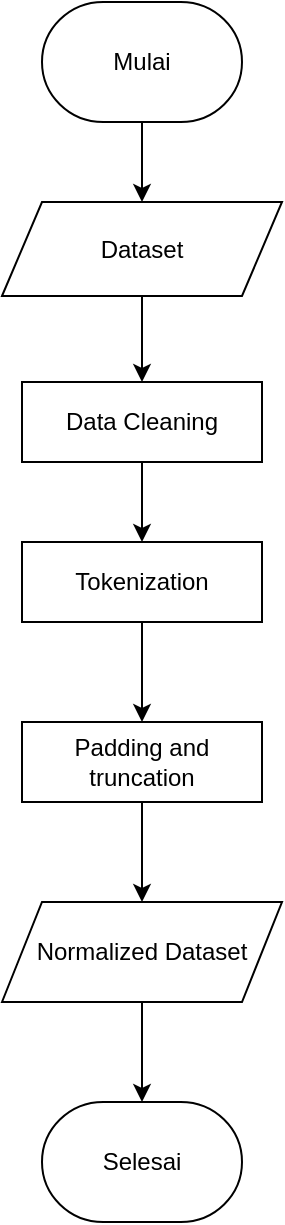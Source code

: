 <mxfile version="24.6.4" type="github">
  <diagram name="Page-1" id="6F5gO69ql-gFi3o_HPh0">
    <mxGraphModel dx="1690" dy="452" grid="1" gridSize="10" guides="1" tooltips="1" connect="1" arrows="1" fold="1" page="1" pageScale="1" pageWidth="850" pageHeight="1100" math="0" shadow="0">
      <root>
        <mxCell id="0" />
        <mxCell id="1" parent="0" />
        <mxCell id="WN4V7itdwWJBg9gGsL8r-2" value="Selesai" style="fixedSize=1;html=1;shape=mxgraph.flowchart.terminator;whiteSpace=wrap;" parent="1" vertex="1">
          <mxGeometry x="-690" y="740" width="100" height="60" as="geometry" />
        </mxCell>
        <mxCell id="nPtBshuYc2UyCf0H4S5G-3" value="" style="edgeStyle=orthogonalEdgeStyle;rounded=0;orthogonalLoop=1;jettySize=auto;html=1;" parent="1" source="WN4V7itdwWJBg9gGsL8r-3" target="WN4V7itdwWJBg9gGsL8r-4" edge="1">
          <mxGeometry relative="1" as="geometry" />
        </mxCell>
        <mxCell id="WN4V7itdwWJBg9gGsL8r-3" value="Da&lt;span style=&quot;color: rgba(0, 0, 0, 0); font-family: monospace; font-size: 0px; text-align: start; text-wrap: nowrap;&quot;&gt;%3CmxGraphModel%3E%3Croot%3E%3CmxCell%20id%3D%220%22%2F%3E%3CmxCell%20id%3D%221%22%20parent%3D%220%22%2F%3E%3CmxCell%20id%3D%222%22%20value%3D%22Selesai%22%20style%3D%22fixedSize%3D1%3Bhtml%3D1%3Bshape%3Dmxgraph.flowchart.terminator%3BwhiteSpace%3Dwrap%3B%22%20vertex%3D%221%22%20parent%3D%221%22%3E%3CmxGeometry%20x%3D%22-333%22%20y%3D%22135.5%22%20width%3D%22110%22%20height%3D%2263%22%20as%3D%22geometry%22%2F%3E%3C%2FmxCell%3E%3C%2Froot%3E%3C%2FmxGraphModel%3E&lt;/span&gt;ta Cleaning" style="rounded=0;whiteSpace=wrap;html=1;" parent="1" vertex="1">
          <mxGeometry x="-700" y="380" width="120" height="40" as="geometry" />
        </mxCell>
        <mxCell id="nPtBshuYc2UyCf0H4S5G-5" value="" style="edgeStyle=orthogonalEdgeStyle;rounded=0;orthogonalLoop=1;jettySize=auto;html=1;" parent="1" source="WN4V7itdwWJBg9gGsL8r-4" target="WN4V7itdwWJBg9gGsL8r-5" edge="1">
          <mxGeometry relative="1" as="geometry" />
        </mxCell>
        <mxCell id="WN4V7itdwWJBg9gGsL8r-4" value="Tokenization" style="rounded=0;whiteSpace=wrap;html=1;" parent="1" vertex="1">
          <mxGeometry x="-700" y="460" width="120" height="40" as="geometry" />
        </mxCell>
        <mxCell id="XoeJgvms6MQNlvGPQvPQ-1" value="" style="edgeStyle=orthogonalEdgeStyle;rounded=0;orthogonalLoop=1;jettySize=auto;html=1;" edge="1" parent="1" source="WN4V7itdwWJBg9gGsL8r-5" target="WN4V7itdwWJBg9gGsL8r-39">
          <mxGeometry relative="1" as="geometry" />
        </mxCell>
        <mxCell id="WN4V7itdwWJBg9gGsL8r-5" value="Padding and truncation" style="rounded=0;whiteSpace=wrap;html=1;" parent="1" vertex="1">
          <mxGeometry x="-700" y="550" width="120" height="40" as="geometry" />
        </mxCell>
        <mxCell id="nPtBshuYc2UyCf0H4S5G-2" value="" style="edgeStyle=orthogonalEdgeStyle;rounded=0;orthogonalLoop=1;jettySize=auto;html=1;" parent="1" source="WN4V7itdwWJBg9gGsL8r-31" target="WN4V7itdwWJBg9gGsL8r-3" edge="1">
          <mxGeometry relative="1" as="geometry" />
        </mxCell>
        <mxCell id="WN4V7itdwWJBg9gGsL8r-31" value="Dataset" style="shape=parallelogram;perimeter=parallelogramPerimeter;whiteSpace=wrap;html=1;fixedSize=1;" parent="1" vertex="1">
          <mxGeometry x="-710" y="290" width="140" height="47" as="geometry" />
        </mxCell>
        <mxCell id="nPtBshuYc2UyCf0H4S5G-1" value="" style="edgeStyle=orthogonalEdgeStyle;rounded=0;orthogonalLoop=1;jettySize=auto;html=1;" parent="1" source="WN4V7itdwWJBg9gGsL8r-34" target="WN4V7itdwWJBg9gGsL8r-31" edge="1">
          <mxGeometry relative="1" as="geometry" />
        </mxCell>
        <mxCell id="WN4V7itdwWJBg9gGsL8r-34" value="Mulai" style="fixedSize=1;html=1;shape=mxgraph.flowchart.terminator;whiteSpace=wrap;" parent="1" vertex="1">
          <mxGeometry x="-690" y="190" width="100" height="60" as="geometry" />
        </mxCell>
        <mxCell id="nPtBshuYc2UyCf0H4S5G-8" value="" style="edgeStyle=orthogonalEdgeStyle;rounded=0;orthogonalLoop=1;jettySize=auto;html=1;" parent="1" source="WN4V7itdwWJBg9gGsL8r-39" target="WN4V7itdwWJBg9gGsL8r-2" edge="1">
          <mxGeometry relative="1" as="geometry" />
        </mxCell>
        <mxCell id="WN4V7itdwWJBg9gGsL8r-39" value="Normalized Dataset" style="shape=parallelogram;perimeter=parallelogramPerimeter;whiteSpace=wrap;html=1;fixedSize=1;" parent="1" vertex="1">
          <mxGeometry x="-710" y="640" width="140" height="50" as="geometry" />
        </mxCell>
        <mxCell id="nPtBshuYc2UyCf0H4S5G-4" style="edgeStyle=orthogonalEdgeStyle;rounded=0;orthogonalLoop=1;jettySize=auto;html=1;exitX=0.5;exitY=1;exitDx=0;exitDy=0;" parent="1" source="WN4V7itdwWJBg9gGsL8r-5" target="WN4V7itdwWJBg9gGsL8r-5" edge="1">
          <mxGeometry relative="1" as="geometry" />
        </mxCell>
      </root>
    </mxGraphModel>
  </diagram>
</mxfile>

